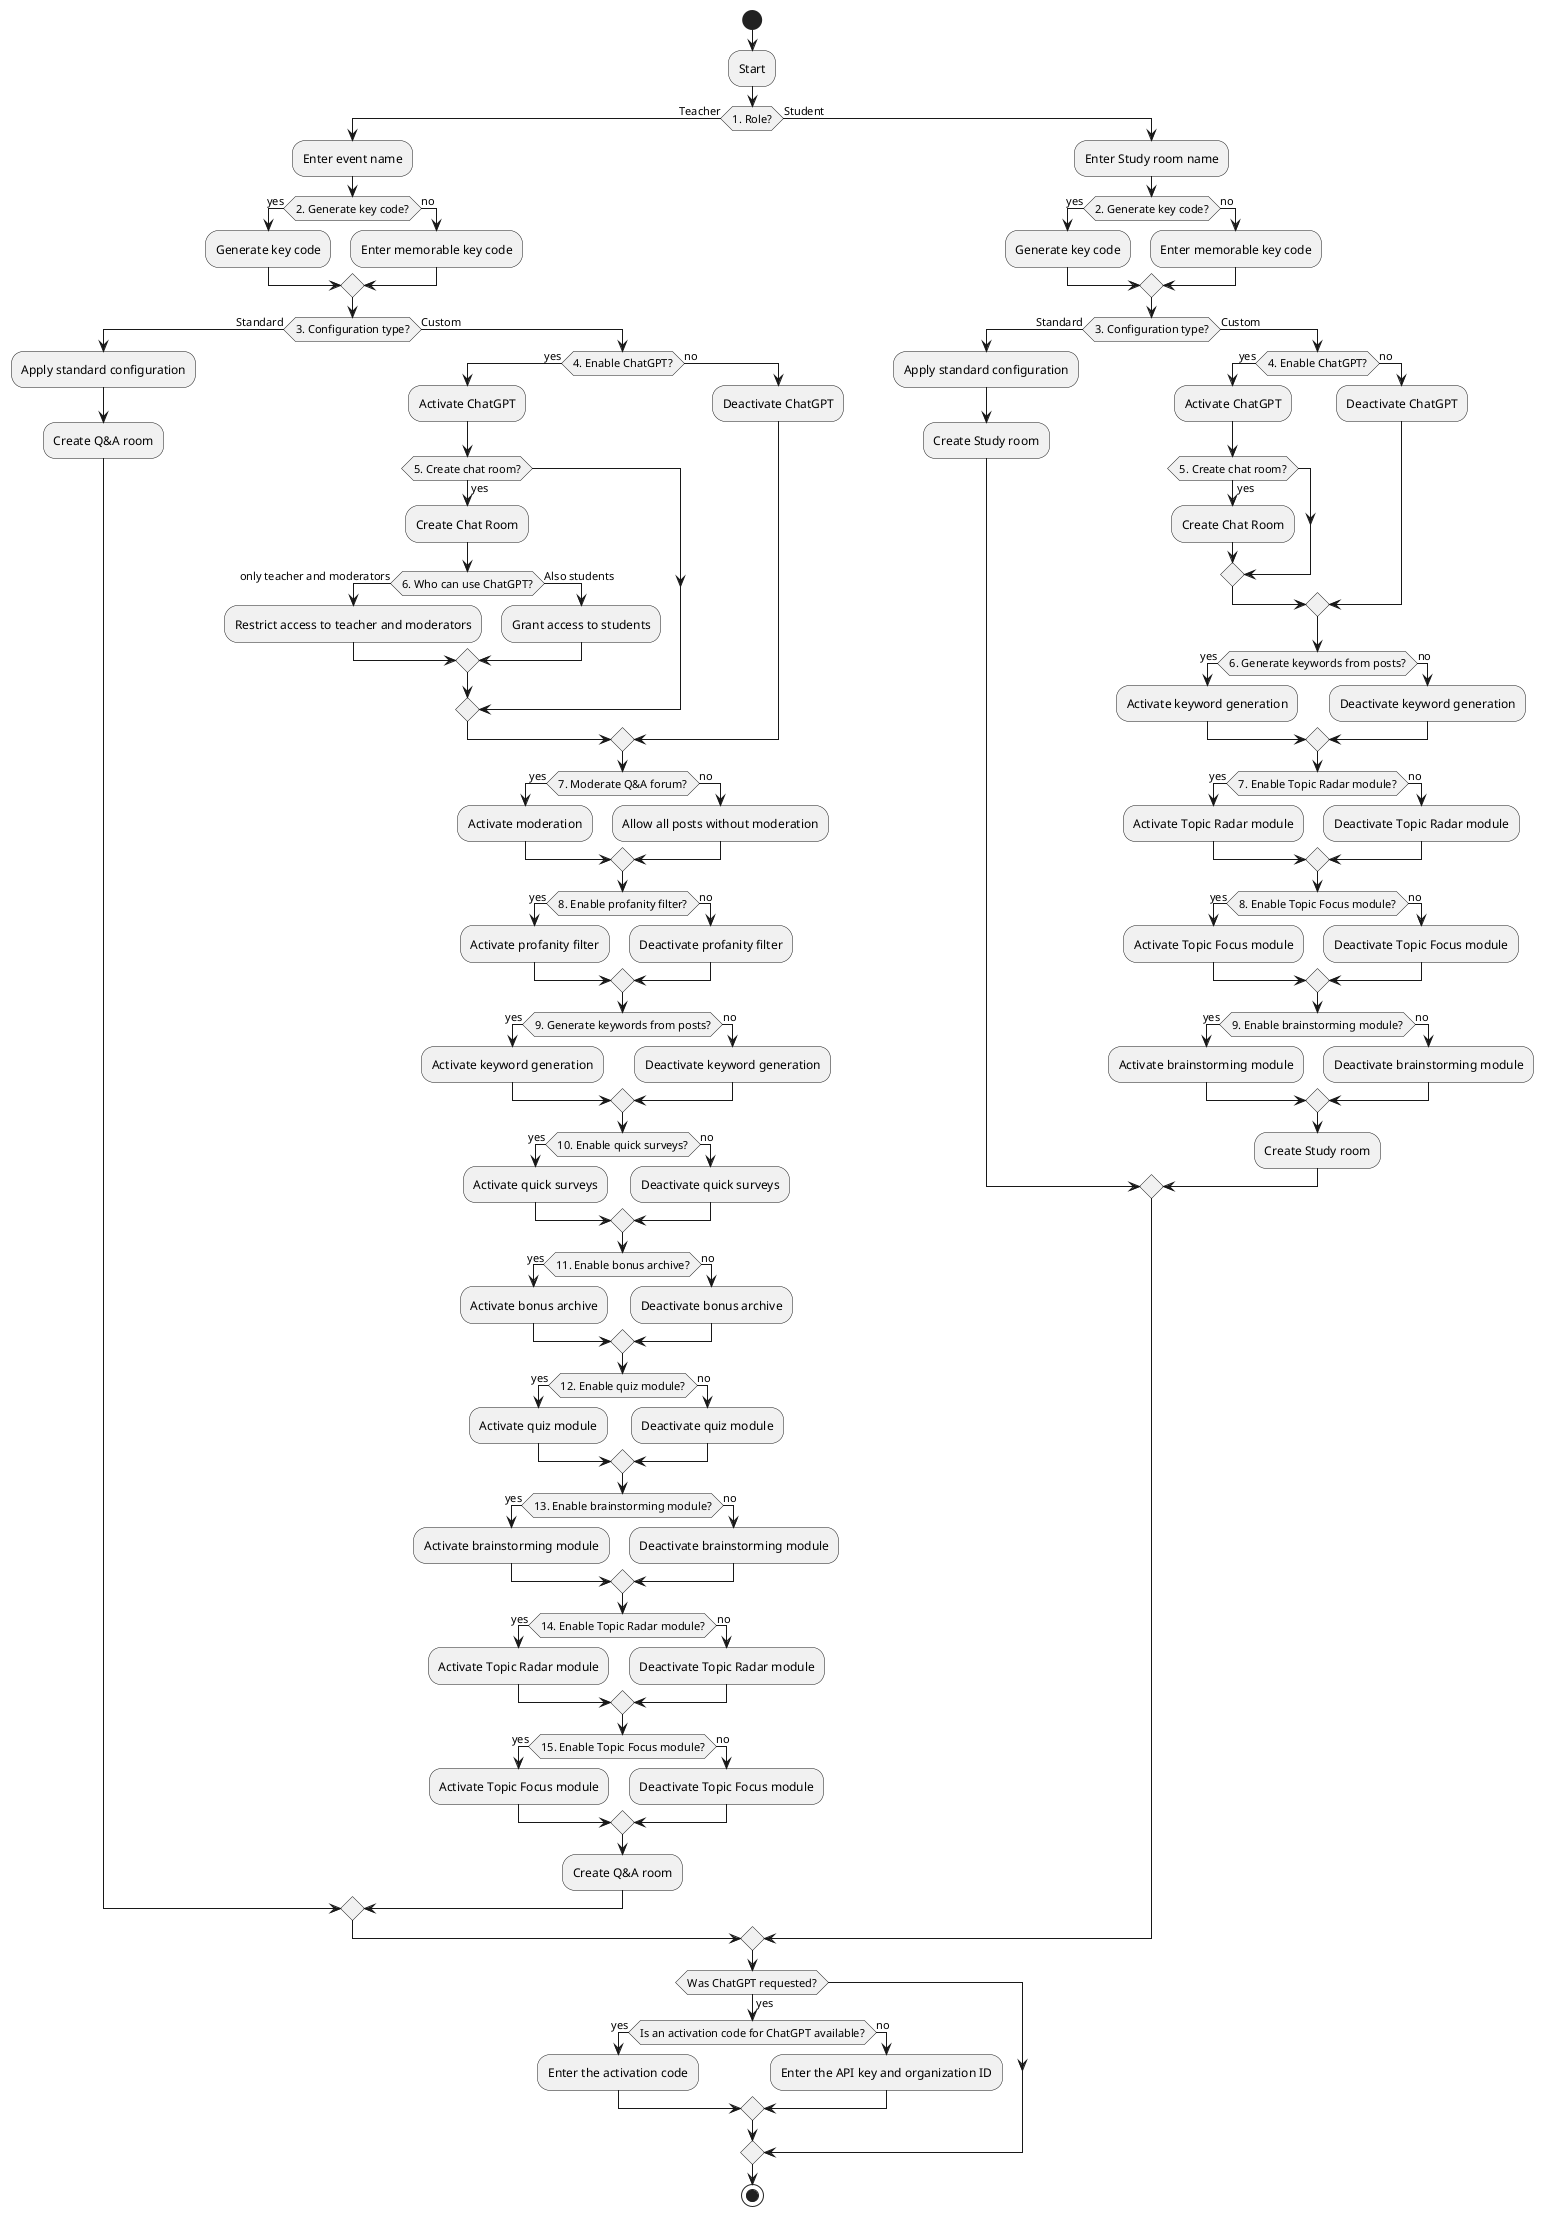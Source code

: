 @startuml room creation
start
:Start;

' Decision: Role
if (1. Role?) then (Teacher)
  :Enter event name;
  ' Decision: Key Code Generation
  if (2. Generate key code?) then (yes)
    :Generate key code;
  else (no)
    :Enter memorable key code;
  endif
  ' Decision: Configuration Type
  if (3. Configuration type?) then (Standard)
    :Apply standard configuration;
    :Create Q&A room;
  else (Custom)
    ' Further decisions for custom configuration
    ' Decision: ChatGPT Availability
    if (4. Enable ChatGPT?) then (yes)
      :Activate ChatGPT;
      ' Additional Decision: Chat Room
      if (5. Create chat room?) then (yes)
        :Create Chat Room;

        ' New query: ChatGPT Access
        if (6. Who can use ChatGPT?) then (only teacher and moderators)
          :Restrict access to teacher and moderators;
        else (Also students)
          :Grant access to students;
        endif

      endif
    else (no)
      :Deactivate ChatGPT;
    endif
    ' Decision: Q&A Forum Moderation
    if (7. Moderate Q&A forum?) then (yes)
      :Activate moderation;
    else (no)
      :Allow all posts without moderation;
    endif
    ' Decision: Profanity Filter
    if (8. Enable profanity filter?) then (yes)
      :Activate profanity filter;
    else (no)
      :Deactivate profanity filter;
    endif
    ' Decision: Keyword Generation
    if (9. Generate keywords from posts?) then (yes)
      :Activate keyword generation;
    else (no)
      :Deactivate keyword generation;
    endif
    ' Decision: Quick Surveys
    if (10. Enable quick surveys?) then (yes)
      :Activate quick surveys;
    else (no)
      :Deactivate quick surveys;
    endif
    ' Decision: Bonus Archive
    if (11. Enable bonus archive?) then (yes)
      :Activate bonus archive;
    else (no)
      :Deactivate bonus archive;
    endif
    ' Decision: Quiz Module
    if (12. Enable quiz module?) then (yes)
      :Activate quiz module;
    else (no)
      :Deactivate quiz module;
    endif
    ' Decision: Brainstorming Module
    if (13. Enable brainstorming module?) then (yes)
      :Activate brainstorming module;
    else (no)
      :Deactivate brainstorming module;
    endif
    ' Decision: Topic Radar Module
    if (14. Enable Topic Radar module?) then (yes)
      :Activate Topic Radar module;
    else (no)
      :Deactivate Topic Radar module;
    endif
    ' Decision: Topic Focus Module
    if (15. Enable Topic Focus module?) then (yes)
      :Activate Topic Focus module;
    else (no)
      :Deactivate Topic Focus module;
    endif
    :Create Q&A room;
  endif
else (Student)
  :Enter Study room name;
  ' Decision: Key Code Generation
  if (2. Generate key code?) then (yes)
    :Generate key code;
  else (no)
    :Enter memorable key code;
  endif
  ' Decision: Configuration Type
  if (3. Configuration type?) then (Standard)
    :Apply standard configuration;
    :Create Study room;
  else (Custom)
    ' Further decisions for custom configuration
    ' Decision: ChatGPT Availability
    if (4. Enable ChatGPT?) then (yes)
      :Activate ChatGPT;
      ' Additional Decision: Chat Room
      if (5. Create chat room?) then (yes)
        :Create Chat Room;
      endif
    else (no)
      :Deactivate ChatGPT;
    endif
    ' Decision: Keyword Generation
    if (6. Generate keywords from posts?) then (yes)
      :Activate keyword generation;
    else (no)
      :Deactivate keyword generation;
    endif
    ' Decision: Topic Radar Module
    if (7. Enable Topic Radar module?) then (yes)
      :Activate Topic Radar module;
    else (no)
      :Deactivate Topic Radar module;
    endif
    ' Decision: Topic Focus Module
    if (8. Enable Topic Focus module?) then (yes)
      :Activate Topic Focus module;
    else (no)
      :Deactivate Topic Focus module;
    endif
    ' Decision: Brainstorming Module
    if (9. Enable brainstorming module?) then (yes)
      :Activate brainstorming module;
    else (no)
      :Deactivate brainstorming module;
    endif
    :Create Study room;
  endif
endif
' Decision: ChatGPT Availability
if (Was ChatGPT requested?) then (yes)
  ' New query: Activation code for ChatGPT
  if (Is an activation code for ChatGPT available?) then (yes)
    :Enter the activation code;
  else (no)
    :Enter the API key and organization ID;
  endif
endif
stop
@enduml
